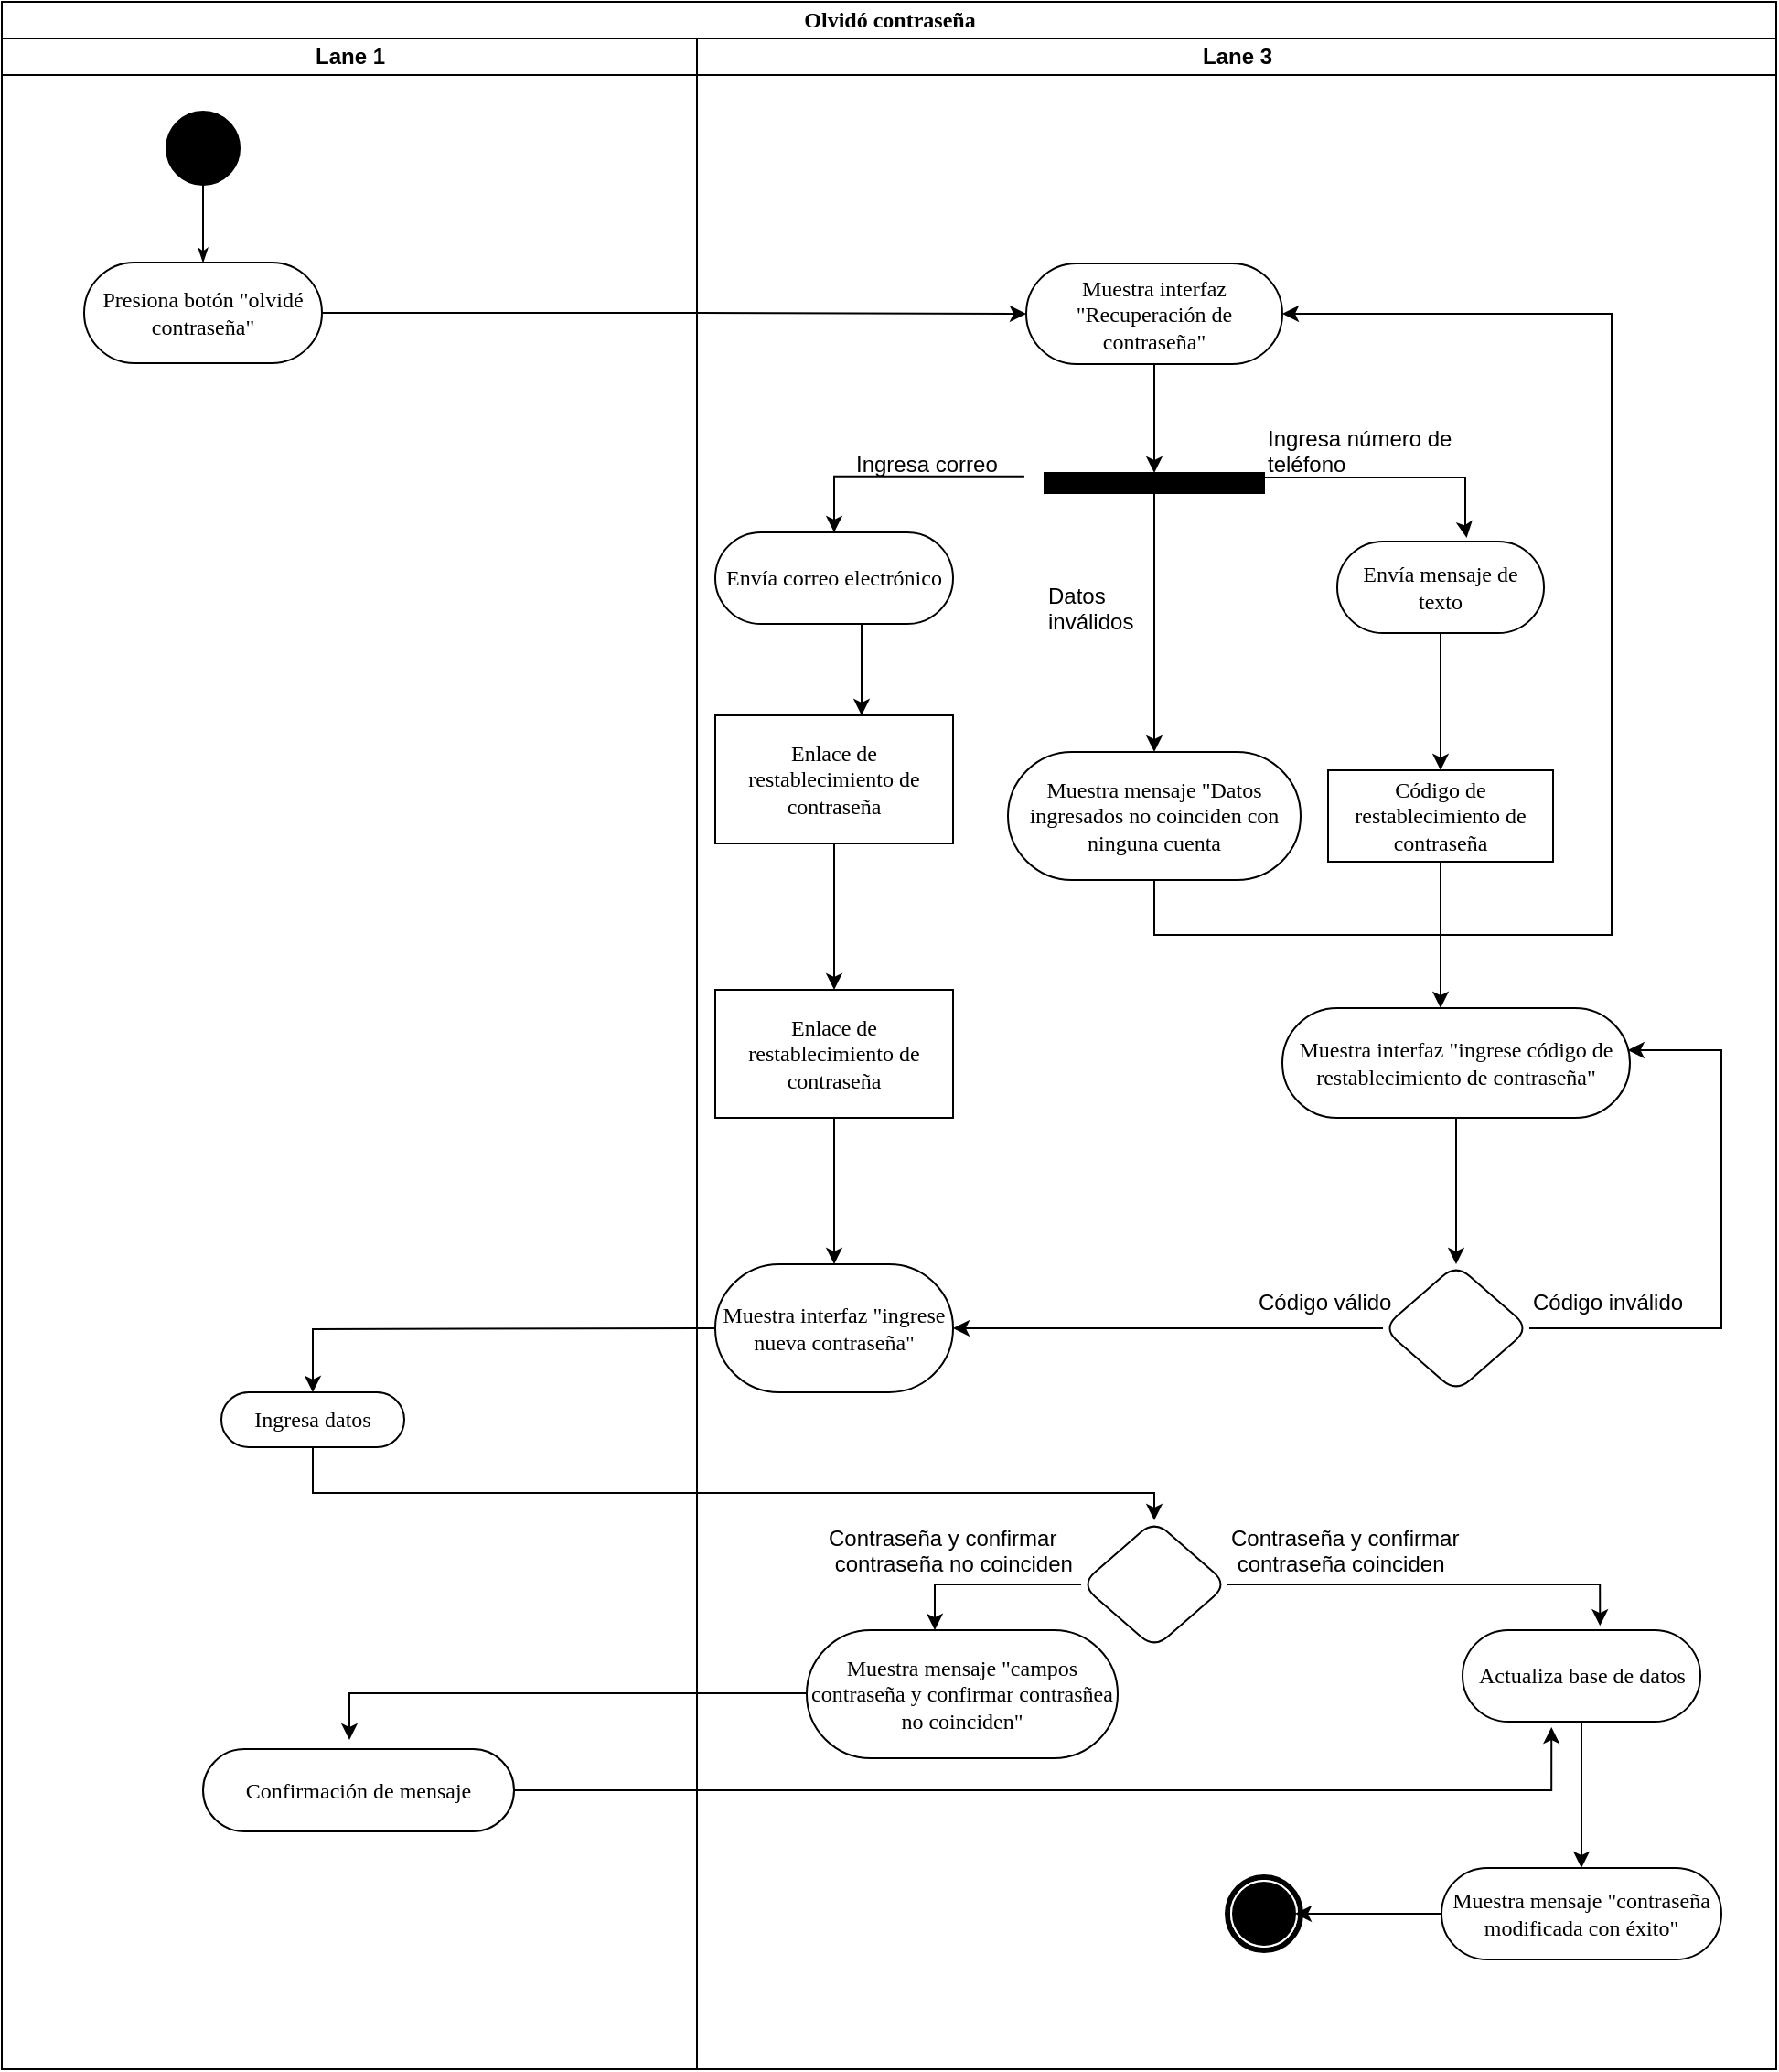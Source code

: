 <mxfile version="10.8.0" type="github"><diagram name="Page-1" id="0783ab3e-0a74-02c8-0abd-f7b4e66b4bec"><mxGraphModel dx="680" dy="396" grid="1" gridSize="10" guides="1" tooltips="1" connect="1" arrows="1" fold="1" page="1" pageScale="1" pageWidth="850" pageHeight="1100" background="#ffffff" math="0" shadow="0"><root><mxCell id="0"/><mxCell id="1" parent="0"/><mxCell id="1c1d494c118603dd-1" value="Olvidó contraseña" style="swimlane;html=1;childLayout=stackLayout;startSize=20;rounded=0;shadow=0;comic=0;labelBackgroundColor=none;strokeColor=#000000;strokeWidth=1;fillColor=#ffffff;fontFamily=Verdana;fontSize=12;fontColor=#000000;align=center;" parent="1" vertex="1"><mxGeometry x="40" y="20" width="970" height="1130" as="geometry"/></mxCell><mxCell id="1c1d494c118603dd-2" value="Lane 1" style="swimlane;html=1;startSize=20;" parent="1c1d494c118603dd-1" vertex="1"><mxGeometry y="20" width="380" height="1110" as="geometry"/></mxCell><mxCell id="60571a20871a0731-4" value="" style="ellipse;whiteSpace=wrap;html=1;rounded=0;shadow=0;comic=0;labelBackgroundColor=none;strokeColor=#000000;strokeWidth=1;fillColor=#000000;fontFamily=Verdana;fontSize=12;fontColor=#000000;align=center;" parent="1c1d494c118603dd-2" vertex="1"><mxGeometry x="90" y="40" width="40" height="40" as="geometry"/></mxCell><mxCell id="60571a20871a0731-8" value="Presiona botón &quot;olvidé contraseña&quot;" style="rounded=1;whiteSpace=wrap;html=1;shadow=0;comic=0;labelBackgroundColor=none;strokeColor=#000000;strokeWidth=1;fillColor=#ffffff;fontFamily=Verdana;fontSize=12;fontColor=#000000;align=center;arcSize=50;" parent="1c1d494c118603dd-2" vertex="1"><mxGeometry x="45" y="122.5" width="130" height="55" as="geometry"/></mxCell><mxCell id="1c1d494c118603dd-27" style="edgeStyle=orthogonalEdgeStyle;rounded=0;html=1;labelBackgroundColor=none;startArrow=none;startFill=0;startSize=5;endArrow=classicThin;endFill=1;endSize=5;jettySize=auto;orthogonalLoop=1;strokeColor=#000000;strokeWidth=1;fontFamily=Verdana;fontSize=12;fontColor=#000000;" parent="1c1d494c118603dd-2" source="60571a20871a0731-4" target="60571a20871a0731-8" edge="1"><mxGeometry relative="1" as="geometry"/></mxCell><mxCell id="f4PD4zK0wdrXyah9kPIm-64" value="" style="edgeStyle=orthogonalEdgeStyle;rounded=0;orthogonalLoop=1;jettySize=auto;html=1;entryX=0.5;entryY=0;entryDx=0;entryDy=0;" edge="1" parent="1c1d494c118603dd-2" target="f4PD4zK0wdrXyah9kPIm-65"><mxGeometry relative="1" as="geometry"><mxPoint x="390" y="705" as="sourcePoint"/><mxPoint x="155" y="705" as="targetPoint"/></mxGeometry></mxCell><mxCell id="f4PD4zK0wdrXyah9kPIm-65" value="Ingresa datos" style="rounded=1;whiteSpace=wrap;html=1;shadow=0;comic=0;labelBackgroundColor=none;strokeColor=#000000;strokeWidth=1;fillColor=#ffffff;fontFamily=Verdana;fontSize=12;fontColor=#000000;align=center;arcSize=50;" vertex="1" parent="1c1d494c118603dd-2"><mxGeometry x="120" y="740" width="100" height="30" as="geometry"/></mxCell><mxCell id="f4PD4zK0wdrXyah9kPIm-86" value="Confirmación de mensaje" style="rounded=1;whiteSpace=wrap;html=1;shadow=0;comic=0;labelBackgroundColor=none;strokeColor=#000000;strokeWidth=1;fillColor=#ffffff;fontFamily=Verdana;fontSize=12;fontColor=#000000;align=center;arcSize=50;" vertex="1" parent="1c1d494c118603dd-2"><mxGeometry x="110" y="935" width="170" height="45" as="geometry"/></mxCell><mxCell id="1c1d494c118603dd-4" value="Lane 3" style="swimlane;html=1;startSize=20;" parent="1c1d494c118603dd-1" vertex="1"><mxGeometry x="380" y="20" width="590" height="1110" as="geometry"/></mxCell><mxCell id="60571a20871a0731-5" value="" style="shape=mxgraph.bpmn.shape;html=1;verticalLabelPosition=bottom;labelBackgroundColor=#ffffff;verticalAlign=top;perimeter=ellipsePerimeter;outline=end;symbol=terminate;rounded=0;shadow=0;comic=0;strokeColor=#000000;strokeWidth=1;fillColor=#ffffff;fontFamily=Verdana;fontSize=12;fontColor=#000000;align=center;" parent="1c1d494c118603dd-4" vertex="1"><mxGeometry x="290" y="1005" width="40" height="40" as="geometry"/></mxCell><mxCell id="f4PD4zK0wdrXyah9kPIm-4" value="" style="edgeStyle=orthogonalEdgeStyle;rounded=0;orthogonalLoop=1;jettySize=auto;html=1;entryX=0.5;entryY=0;entryDx=0;entryDy=0;" edge="1" parent="1c1d494c118603dd-4" source="f4PD4zK0wdrXyah9kPIm-1" target="f4PD4zK0wdrXyah9kPIm-37"><mxGeometry relative="1" as="geometry"><mxPoint x="245.5" y="210" as="targetPoint"/></mxGeometry></mxCell><mxCell id="f4PD4zK0wdrXyah9kPIm-1" value="Muestra interfaz &quot;Recuperación de contraseña&quot;" style="rounded=1;whiteSpace=wrap;html=1;shadow=0;comic=0;labelBackgroundColor=none;strokeColor=#000000;strokeWidth=1;fillColor=#ffffff;fontFamily=Verdana;fontSize=12;fontColor=#000000;align=center;arcSize=50;" vertex="1" parent="1c1d494c118603dd-4"><mxGeometry x="180" y="123" width="140" height="55" as="geometry"/></mxCell><mxCell id="f4PD4zK0wdrXyah9kPIm-7" value="" style="edgeStyle=orthogonalEdgeStyle;rounded=0;orthogonalLoop=1;jettySize=auto;html=1;exitX=1.044;exitY=0.818;exitDx=0;exitDy=0;exitPerimeter=0;" edge="1" parent="1c1d494c118603dd-4" source="f4PD4zK0wdrXyah9kPIm-9"><mxGeometry relative="1" as="geometry"><mxPoint x="173.656" y="240" as="sourcePoint"/><mxPoint x="75" y="270" as="targetPoint"/><Array as="points"><mxPoint x="179" y="240"/><mxPoint x="75" y="240"/></Array></mxGeometry></mxCell><mxCell id="f4PD4zK0wdrXyah9kPIm-11" value="" style="edgeStyle=orthogonalEdgeStyle;rounded=0;orthogonalLoop=1;jettySize=auto;html=1;entryX=0.626;entryY=-0.04;entryDx=0;entryDy=0;entryPerimeter=0;" edge="1" parent="1c1d494c118603dd-4" target="f4PD4zK0wdrXyah9kPIm-12"><mxGeometry relative="1" as="geometry"><mxPoint x="252.344" y="240" as="sourcePoint"/><mxPoint x="335" y="268" as="targetPoint"/><Array as="points"><mxPoint x="420" y="240"/><mxPoint x="420" y="268"/><mxPoint x="421" y="268"/></Array></mxGeometry></mxCell><mxCell id="f4PD4zK0wdrXyah9kPIm-15" value="" style="edgeStyle=orthogonalEdgeStyle;rounded=0;orthogonalLoop=1;jettySize=auto;html=1;" edge="1" parent="1c1d494c118603dd-4"><mxGeometry relative="1" as="geometry"><mxPoint x="90" y="320" as="sourcePoint"/><mxPoint x="90" y="370" as="targetPoint"/></mxGeometry></mxCell><mxCell id="f4PD4zK0wdrXyah9kPIm-8" value="Envía correo electrónico" style="rounded=1;whiteSpace=wrap;html=1;shadow=0;comic=0;labelBackgroundColor=none;strokeColor=#000000;strokeWidth=1;fillColor=#ffffff;fontFamily=Verdana;fontSize=12;fontColor=#000000;align=center;arcSize=50;" vertex="1" parent="1c1d494c118603dd-4"><mxGeometry x="10" y="270" width="130" height="50" as="geometry"/></mxCell><mxCell id="f4PD4zK0wdrXyah9kPIm-47" value="" style="edgeStyle=orthogonalEdgeStyle;rounded=0;orthogonalLoop=1;jettySize=auto;html=1;" edge="1" parent="1c1d494c118603dd-4" source="f4PD4zK0wdrXyah9kPIm-14" target="f4PD4zK0wdrXyah9kPIm-46"><mxGeometry relative="1" as="geometry"/></mxCell><mxCell id="f4PD4zK0wdrXyah9kPIm-14" value="Enlace de restablecimiento de contraseña" style="rounded=0;whiteSpace=wrap;html=1;shadow=0;comic=0;labelBackgroundColor=none;strokeColor=#000000;strokeWidth=1;fillColor=#ffffff;fontFamily=Verdana;fontSize=12;fontColor=#000000;align=center;arcSize=50;" vertex="1" parent="1c1d494c118603dd-4"><mxGeometry x="10" y="370" width="130" height="70" as="geometry"/></mxCell><mxCell id="f4PD4zK0wdrXyah9kPIm-50" value="" style="edgeStyle=orthogonalEdgeStyle;rounded=0;orthogonalLoop=1;jettySize=auto;html=1;" edge="1" parent="1c1d494c118603dd-4" source="f4PD4zK0wdrXyah9kPIm-46" target="f4PD4zK0wdrXyah9kPIm-49"><mxGeometry relative="1" as="geometry"/></mxCell><mxCell id="f4PD4zK0wdrXyah9kPIm-46" value="Enlace de restablecimiento de contraseña" style="rounded=0;whiteSpace=wrap;html=1;shadow=0;comic=0;labelBackgroundColor=none;strokeColor=#000000;strokeWidth=1;fillColor=#ffffff;fontFamily=Verdana;fontSize=12;fontColor=#000000;align=center;arcSize=50;" vertex="1" parent="1c1d494c118603dd-4"><mxGeometry x="10" y="520" width="130" height="70" as="geometry"/></mxCell><mxCell id="f4PD4zK0wdrXyah9kPIm-49" value="Muestra interfaz &quot;ingrese nueva contraseña&quot;" style="rounded=1;whiteSpace=wrap;html=1;shadow=0;comic=0;labelBackgroundColor=none;strokeColor=#000000;strokeWidth=1;fillColor=#ffffff;fontFamily=Verdana;fontSize=12;fontColor=#000000;align=center;arcSize=50;" vertex="1" parent="1c1d494c118603dd-4"><mxGeometry x="10" y="670" width="130" height="70" as="geometry"/></mxCell><mxCell id="f4PD4zK0wdrXyah9kPIm-17" value="" style="edgeStyle=orthogonalEdgeStyle;rounded=0;orthogonalLoop=1;jettySize=auto;html=1;" edge="1" parent="1c1d494c118603dd-4" source="f4PD4zK0wdrXyah9kPIm-12" target="f4PD4zK0wdrXyah9kPIm-16"><mxGeometry relative="1" as="geometry"/></mxCell><mxCell id="f4PD4zK0wdrXyah9kPIm-12" value="Envía mensaje de texto" style="rounded=1;whiteSpace=wrap;html=1;shadow=0;comic=0;labelBackgroundColor=none;strokeColor=#000000;strokeWidth=1;fillColor=#ffffff;fontFamily=Verdana;fontSize=12;fontColor=#000000;align=center;arcSize=50;" vertex="1" parent="1c1d494c118603dd-4"><mxGeometry x="350" y="275" width="113" height="50" as="geometry"/></mxCell><mxCell id="f4PD4zK0wdrXyah9kPIm-45" value="" style="edgeStyle=orthogonalEdgeStyle;rounded=0;orthogonalLoop=1;jettySize=auto;html=1;" edge="1" parent="1c1d494c118603dd-4" source="f4PD4zK0wdrXyah9kPIm-16"><mxGeometry relative="1" as="geometry"><mxPoint x="406.5" y="530" as="targetPoint"/></mxGeometry></mxCell><mxCell id="f4PD4zK0wdrXyah9kPIm-16" value="Código de restablecimiento de contraseña" style="rounded=0;whiteSpace=wrap;html=1;shadow=0;comic=0;labelBackgroundColor=none;strokeColor=#000000;strokeWidth=1;fillColor=#ffffff;fontFamily=Verdana;fontSize=12;fontColor=#000000;align=center;arcSize=50;" vertex="1" parent="1c1d494c118603dd-4"><mxGeometry x="345" y="400" width="123" height="50" as="geometry"/></mxCell><mxCell id="f4PD4zK0wdrXyah9kPIm-13" value="Ingresa número de&amp;nbsp;&lt;br&gt;teléfono&lt;br&gt;" style="text;html=1;resizable=0;points=[];autosize=1;align=left;verticalAlign=top;spacingTop=-4;" vertex="1" parent="1c1d494c118603dd-4"><mxGeometry x="310" y="209" width="120" height="30" as="geometry"/></mxCell><mxCell id="f4PD4zK0wdrXyah9kPIm-39" value="" style="edgeStyle=orthogonalEdgeStyle;rounded=0;orthogonalLoop=1;jettySize=auto;html=1;entryX=0.5;entryY=0;entryDx=0;entryDy=0;" edge="1" parent="1c1d494c118603dd-4" source="f4PD4zK0wdrXyah9kPIm-37" target="f4PD4zK0wdrXyah9kPIm-40"><mxGeometry relative="1" as="geometry"><mxPoint x="208" y="330" as="targetPoint"/></mxGeometry></mxCell><mxCell id="f4PD4zK0wdrXyah9kPIm-37" value="" style="whiteSpace=wrap;html=1;rounded=0;fillColor=#000000;" vertex="1" parent="1c1d494c118603dd-4"><mxGeometry x="190" y="237.5" width="120" height="11" as="geometry"/></mxCell><mxCell id="f4PD4zK0wdrXyah9kPIm-43" value="" style="edgeStyle=orthogonalEdgeStyle;rounded=0;orthogonalLoop=1;jettySize=auto;html=1;entryX=1;entryY=0.5;entryDx=0;entryDy=0;" edge="1" parent="1c1d494c118603dd-4" source="f4PD4zK0wdrXyah9kPIm-40" target="f4PD4zK0wdrXyah9kPIm-1"><mxGeometry relative="1" as="geometry"><mxPoint x="500" y="286.364" as="targetPoint"/><Array as="points"><mxPoint x="250" y="490"/><mxPoint x="500" y="490"/><mxPoint x="500" y="151"/></Array></mxGeometry></mxCell><mxCell id="f4PD4zK0wdrXyah9kPIm-40" value="Muestra mensaje &quot;Datos ingresados no coinciden con ninguna cuenta" style="rounded=1;whiteSpace=wrap;html=1;shadow=0;comic=0;labelBackgroundColor=none;strokeColor=#000000;strokeWidth=1;fillColor=#ffffff;fontFamily=Verdana;fontSize=12;fontColor=#000000;align=center;arcSize=50;" vertex="1" parent="1c1d494c118603dd-4"><mxGeometry x="170" y="390" width="160" height="70" as="geometry"/></mxCell><mxCell id="f4PD4zK0wdrXyah9kPIm-41" value="Datos&lt;br&gt;inválidos&lt;br&gt;" style="text;html=1;resizable=0;points=[];autosize=1;align=left;verticalAlign=top;spacingTop=-4;" vertex="1" parent="1c1d494c118603dd-4"><mxGeometry x="190" y="295" width="60" height="30" as="geometry"/></mxCell><mxCell id="f4PD4zK0wdrXyah9kPIm-52" value="" style="edgeStyle=orthogonalEdgeStyle;rounded=0;orthogonalLoop=1;jettySize=auto;html=1;" edge="1" parent="1c1d494c118603dd-4" source="f4PD4zK0wdrXyah9kPIm-48"><mxGeometry relative="1" as="geometry"><mxPoint x="415" y="670" as="targetPoint"/></mxGeometry></mxCell><mxCell id="f4PD4zK0wdrXyah9kPIm-48" value="Muestra interfaz &quot;ingrese código de restablecimiento de contraseña&quot;" style="rounded=1;whiteSpace=wrap;html=1;shadow=0;comic=0;labelBackgroundColor=none;strokeColor=#000000;strokeWidth=1;fillColor=#ffffff;fontFamily=Verdana;fontSize=12;fontColor=#000000;align=center;arcSize=50;" vertex="1" parent="1c1d494c118603dd-4"><mxGeometry x="320" y="530" width="190" height="60" as="geometry"/></mxCell><mxCell id="f4PD4zK0wdrXyah9kPIm-56" value="" style="edgeStyle=orthogonalEdgeStyle;rounded=0;orthogonalLoop=1;jettySize=auto;html=1;entryX=1;entryY=0.5;entryDx=0;entryDy=0;" edge="1" parent="1c1d494c118603dd-4" source="f4PD4zK0wdrXyah9kPIm-54" target="f4PD4zK0wdrXyah9kPIm-49"><mxGeometry relative="1" as="geometry"><mxPoint x="295" y="705" as="targetPoint"/></mxGeometry></mxCell><mxCell id="f4PD4zK0wdrXyah9kPIm-61" value="" style="edgeStyle=orthogonalEdgeStyle;rounded=0;orthogonalLoop=1;jettySize=auto;html=1;entryX=0.994;entryY=0.383;entryDx=0;entryDy=0;entryPerimeter=0;" edge="1" parent="1c1d494c118603dd-4" source="f4PD4zK0wdrXyah9kPIm-54" target="f4PD4zK0wdrXyah9kPIm-48"><mxGeometry relative="1" as="geometry"><mxPoint x="560" y="550" as="targetPoint"/><Array as="points"><mxPoint x="560" y="705"/><mxPoint x="560" y="553"/></Array></mxGeometry></mxCell><mxCell id="f4PD4zK0wdrXyah9kPIm-54" value="" style="rhombus;whiteSpace=wrap;html=1;rounded=1;fillColor=none;" vertex="1" parent="1c1d494c118603dd-4"><mxGeometry x="375" y="670" width="80" height="70" as="geometry"/></mxCell><mxCell id="f4PD4zK0wdrXyah9kPIm-57" value="Código válido" style="text;html=1;resizable=0;points=[];autosize=1;align=left;verticalAlign=top;spacingTop=-4;" vertex="1" parent="1c1d494c118603dd-4"><mxGeometry x="305" y="681" width="90" height="20" as="geometry"/></mxCell><mxCell id="f4PD4zK0wdrXyah9kPIm-73" value="" style="edgeStyle=orthogonalEdgeStyle;rounded=0;orthogonalLoop=1;jettySize=auto;html=1;" edge="1" parent="1c1d494c118603dd-4" source="f4PD4zK0wdrXyah9kPIm-71"><mxGeometry relative="1" as="geometry"><mxPoint x="130" y="870" as="targetPoint"/><Array as="points"><mxPoint x="130" y="845"/></Array></mxGeometry></mxCell><mxCell id="f4PD4zK0wdrXyah9kPIm-75" value="" style="edgeStyle=orthogonalEdgeStyle;rounded=0;orthogonalLoop=1;jettySize=auto;html=1;entryX=0.578;entryY=-0.048;entryDx=0;entryDy=0;entryPerimeter=0;" edge="1" parent="1c1d494c118603dd-4" source="f4PD4zK0wdrXyah9kPIm-71" target="f4PD4zK0wdrXyah9kPIm-78"><mxGeometry relative="1" as="geometry"><mxPoint x="480" y="845" as="targetPoint"/><Array as="points"><mxPoint x="494" y="845"/></Array></mxGeometry></mxCell><mxCell id="f4PD4zK0wdrXyah9kPIm-71" value="" style="rhombus;whiteSpace=wrap;html=1;rounded=1;fillColor=none;" vertex="1" parent="1c1d494c118603dd-4"><mxGeometry x="210" y="810" width="80" height="70" as="geometry"/></mxCell><mxCell id="f4PD4zK0wdrXyah9kPIm-77" value="Contraseña y confirmar&lt;br&gt;&amp;nbsp;contraseña no coinciden" style="text;html=1;resizable=0;points=[];autosize=1;align=left;verticalAlign=top;spacingTop=-4;" vertex="1" parent="1c1d494c118603dd-4"><mxGeometry x="70" y="810" width="150" height="30" as="geometry"/></mxCell><mxCell id="f4PD4zK0wdrXyah9kPIm-80" value="" style="edgeStyle=orthogonalEdgeStyle;rounded=0;orthogonalLoop=1;jettySize=auto;html=1;" edge="1" parent="1c1d494c118603dd-4" source="f4PD4zK0wdrXyah9kPIm-78" target="f4PD4zK0wdrXyah9kPIm-79"><mxGeometry relative="1" as="geometry"/></mxCell><mxCell id="f4PD4zK0wdrXyah9kPIm-78" value="Actualiza base de datos" style="rounded=1;whiteSpace=wrap;html=1;shadow=0;comic=0;labelBackgroundColor=none;strokeColor=#000000;strokeWidth=1;fillColor=#ffffff;fontFamily=Verdana;fontSize=12;fontColor=#000000;align=center;arcSize=50;" vertex="1" parent="1c1d494c118603dd-4"><mxGeometry x="418.5" y="870" width="130" height="50" as="geometry"/></mxCell><mxCell id="f4PD4zK0wdrXyah9kPIm-82" value="" style="edgeStyle=orthogonalEdgeStyle;rounded=0;orthogonalLoop=1;jettySize=auto;html=1;" edge="1" parent="1c1d494c118603dd-4" source="f4PD4zK0wdrXyah9kPIm-79"><mxGeometry relative="1" as="geometry"><mxPoint x="327" y="1025" as="targetPoint"/></mxGeometry></mxCell><mxCell id="f4PD4zK0wdrXyah9kPIm-79" value="Muestra mensaje &quot;contraseña modificada con éxito&quot;" style="rounded=1;whiteSpace=wrap;html=1;shadow=0;comic=0;labelBackgroundColor=none;strokeColor=#000000;strokeWidth=1;fillColor=#ffffff;fontFamily=Verdana;fontSize=12;fontColor=#000000;align=center;arcSize=50;" vertex="1" parent="1c1d494c118603dd-4"><mxGeometry x="407" y="1000" width="153" height="50" as="geometry"/></mxCell><mxCell id="f4PD4zK0wdrXyah9kPIm-83" value="Muestra mensaje &quot;campos contraseña y confirmar contrasñea no coinciden&quot;" style="rounded=1;whiteSpace=wrap;html=1;shadow=0;comic=0;labelBackgroundColor=none;strokeColor=#000000;strokeWidth=1;fillColor=#ffffff;fontFamily=Verdana;fontSize=12;fontColor=#000000;align=center;arcSize=50;" vertex="1" parent="1c1d494c118603dd-4"><mxGeometry x="60" y="870" width="170" height="70" as="geometry"/></mxCell><mxCell id="f4PD4zK0wdrXyah9kPIm-85" value="" style="edgeStyle=orthogonalEdgeStyle;rounded=0;orthogonalLoop=1;jettySize=auto;html=1;" edge="1" parent="1c1d494c118603dd-4"><mxGeometry relative="1" as="geometry"><mxPoint x="60" y="904.5" as="sourcePoint"/><mxPoint x="-190" y="930" as="targetPoint"/><Array as="points"><mxPoint x="-190" y="905"/></Array></mxGeometry></mxCell><mxCell id="f4PD4zK0wdrXyah9kPIm-2" value="" style="edgeStyle=orthogonalEdgeStyle;rounded=0;orthogonalLoop=1;jettySize=auto;html=1;" edge="1" parent="1c1d494c118603dd-1" source="60571a20871a0731-8" target="f4PD4zK0wdrXyah9kPIm-1"><mxGeometry relative="1" as="geometry"/></mxCell><mxCell id="f4PD4zK0wdrXyah9kPIm-70" value="" style="edgeStyle=orthogonalEdgeStyle;rounded=0;orthogonalLoop=1;jettySize=auto;html=1;entryX=0.5;entryY=0;entryDx=0;entryDy=0;" edge="1" parent="1c1d494c118603dd-1" source="f4PD4zK0wdrXyah9kPIm-65" target="f4PD4zK0wdrXyah9kPIm-71"><mxGeometry relative="1" as="geometry"><mxPoint x="599.818" y="815" as="targetPoint"/><Array as="points"><mxPoint x="170" y="815"/><mxPoint x="630" y="815"/></Array></mxGeometry></mxCell><mxCell id="f4PD4zK0wdrXyah9kPIm-88" value="" style="edgeStyle=orthogonalEdgeStyle;rounded=0;orthogonalLoop=1;jettySize=auto;html=1;entryX=0.374;entryY=1.06;entryDx=0;entryDy=0;entryPerimeter=0;" edge="1" parent="1c1d494c118603dd-1" source="f4PD4zK0wdrXyah9kPIm-86" target="f4PD4zK0wdrXyah9kPIm-78"><mxGeometry relative="1" as="geometry"><mxPoint x="195" y="1080" as="targetPoint"/></mxGeometry></mxCell><mxCell id="f4PD4zK0wdrXyah9kPIm-9" value="Ingresa correo" style="text;html=1;resizable=0;points=[];autosize=1;align=left;verticalAlign=top;spacingTop=-4;" vertex="1" parent="1"><mxGeometry x="505" y="263" width="90" height="20" as="geometry"/></mxCell><mxCell id="f4PD4zK0wdrXyah9kPIm-62" value="Código inválido" style="text;html=1;resizable=0;points=[];autosize=1;align=left;verticalAlign=top;spacingTop=-4;" vertex="1" parent="1"><mxGeometry x="875" y="721" width="100" height="20" as="geometry"/></mxCell><mxCell id="f4PD4zK0wdrXyah9kPIm-76" value="Contraseña y confirmar&lt;br&gt;&amp;nbsp;contraseña coinciden" style="text;html=1;resizable=0;points=[];autosize=1;align=left;verticalAlign=top;spacingTop=-4;" vertex="1" parent="1"><mxGeometry x="710" y="850" width="140" height="30" as="geometry"/></mxCell></root></mxGraphModel></diagram></mxfile>